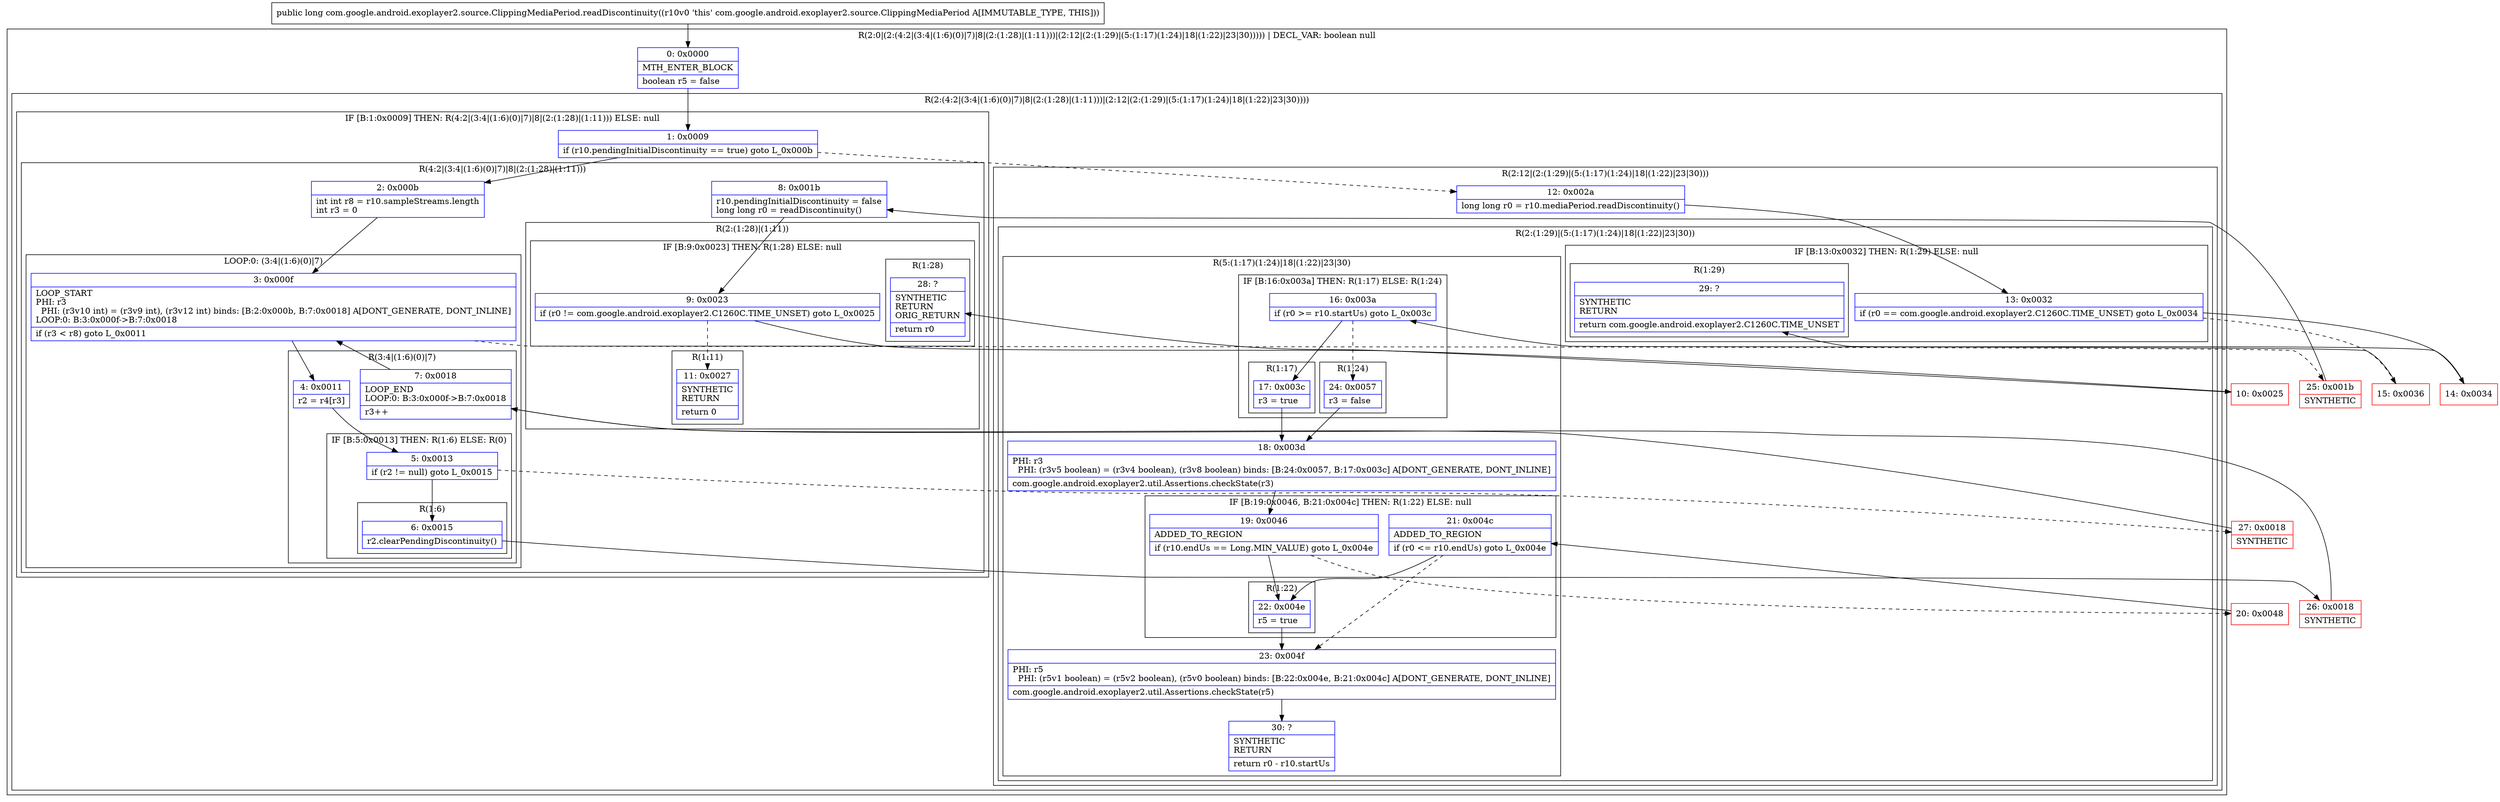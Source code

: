 digraph "CFG forcom.google.android.exoplayer2.source.ClippingMediaPeriod.readDiscontinuity()J" {
subgraph cluster_Region_2066319630 {
label = "R(2:0|(2:(4:2|(3:4|(1:6)(0)|7)|8|(2:(1:28)|(1:11)))|(2:12|(2:(1:29)|(5:(1:17)(1:24)|18|(1:22)|23|30))))) | DECL_VAR: boolean null\l";
node [shape=record,color=blue];
Node_0 [shape=record,label="{0\:\ 0x0000|MTH_ENTER_BLOCK\l|boolean r5 = false\l}"];
subgraph cluster_Region_2036963056 {
label = "R(2:(4:2|(3:4|(1:6)(0)|7)|8|(2:(1:28)|(1:11)))|(2:12|(2:(1:29)|(5:(1:17)(1:24)|18|(1:22)|23|30))))";
node [shape=record,color=blue];
subgraph cluster_IfRegion_1164956764 {
label = "IF [B:1:0x0009] THEN: R(4:2|(3:4|(1:6)(0)|7)|8|(2:(1:28)|(1:11))) ELSE: null";
node [shape=record,color=blue];
Node_1 [shape=record,label="{1\:\ 0x0009|if (r10.pendingInitialDiscontinuity == true) goto L_0x000b\l}"];
subgraph cluster_Region_1463225780 {
label = "R(4:2|(3:4|(1:6)(0)|7)|8|(2:(1:28)|(1:11)))";
node [shape=record,color=blue];
Node_2 [shape=record,label="{2\:\ 0x000b|int int r8 = r10.sampleStreams.length\lint r3 = 0\l}"];
subgraph cluster_LoopRegion_429374546 {
label = "LOOP:0: (3:4|(1:6)(0)|7)";
node [shape=record,color=blue];
Node_3 [shape=record,label="{3\:\ 0x000f|LOOP_START\lPHI: r3 \l  PHI: (r3v10 int) = (r3v9 int), (r3v12 int) binds: [B:2:0x000b, B:7:0x0018] A[DONT_GENERATE, DONT_INLINE]\lLOOP:0: B:3:0x000f\-\>B:7:0x0018\l|if (r3 \< r8) goto L_0x0011\l}"];
subgraph cluster_Region_667654581 {
label = "R(3:4|(1:6)(0)|7)";
node [shape=record,color=blue];
Node_4 [shape=record,label="{4\:\ 0x0011|r2 = r4[r3]\l}"];
subgraph cluster_IfRegion_1528392569 {
label = "IF [B:5:0x0013] THEN: R(1:6) ELSE: R(0)";
node [shape=record,color=blue];
Node_5 [shape=record,label="{5\:\ 0x0013|if (r2 != null) goto L_0x0015\l}"];
subgraph cluster_Region_1861396732 {
label = "R(1:6)";
node [shape=record,color=blue];
Node_6 [shape=record,label="{6\:\ 0x0015|r2.clearPendingDiscontinuity()\l}"];
}
subgraph cluster_Region_1426349130 {
label = "R(0)";
node [shape=record,color=blue];
}
}
Node_7 [shape=record,label="{7\:\ 0x0018|LOOP_END\lLOOP:0: B:3:0x000f\-\>B:7:0x0018\l|r3++\l}"];
}
}
Node_8 [shape=record,label="{8\:\ 0x001b|r10.pendingInitialDiscontinuity = false\llong long r0 = readDiscontinuity()\l}"];
subgraph cluster_Region_1909788564 {
label = "R(2:(1:28)|(1:11))";
node [shape=record,color=blue];
subgraph cluster_IfRegion_1439770896 {
label = "IF [B:9:0x0023] THEN: R(1:28) ELSE: null";
node [shape=record,color=blue];
Node_9 [shape=record,label="{9\:\ 0x0023|if (r0 != com.google.android.exoplayer2.C1260C.TIME_UNSET) goto L_0x0025\l}"];
subgraph cluster_Region_272290690 {
label = "R(1:28)";
node [shape=record,color=blue];
Node_28 [shape=record,label="{28\:\ ?|SYNTHETIC\lRETURN\lORIG_RETURN\l|return r0\l}"];
}
}
subgraph cluster_Region_1627910260 {
label = "R(1:11)";
node [shape=record,color=blue];
Node_11 [shape=record,label="{11\:\ 0x0027|SYNTHETIC\lRETURN\l|return 0\l}"];
}
}
}
}
subgraph cluster_Region_350332259 {
label = "R(2:12|(2:(1:29)|(5:(1:17)(1:24)|18|(1:22)|23|30)))";
node [shape=record,color=blue];
Node_12 [shape=record,label="{12\:\ 0x002a|long long r0 = r10.mediaPeriod.readDiscontinuity()\l}"];
subgraph cluster_Region_440992224 {
label = "R(2:(1:29)|(5:(1:17)(1:24)|18|(1:22)|23|30))";
node [shape=record,color=blue];
subgraph cluster_IfRegion_590823176 {
label = "IF [B:13:0x0032] THEN: R(1:29) ELSE: null";
node [shape=record,color=blue];
Node_13 [shape=record,label="{13\:\ 0x0032|if (r0 == com.google.android.exoplayer2.C1260C.TIME_UNSET) goto L_0x0034\l}"];
subgraph cluster_Region_1842936047 {
label = "R(1:29)";
node [shape=record,color=blue];
Node_29 [shape=record,label="{29\:\ ?|SYNTHETIC\lRETURN\l|return com.google.android.exoplayer2.C1260C.TIME_UNSET\l}"];
}
}
subgraph cluster_Region_471866201 {
label = "R(5:(1:17)(1:24)|18|(1:22)|23|30)";
node [shape=record,color=blue];
subgraph cluster_IfRegion_364446024 {
label = "IF [B:16:0x003a] THEN: R(1:17) ELSE: R(1:24)";
node [shape=record,color=blue];
Node_16 [shape=record,label="{16\:\ 0x003a|if (r0 \>= r10.startUs) goto L_0x003c\l}"];
subgraph cluster_Region_182058726 {
label = "R(1:17)";
node [shape=record,color=blue];
Node_17 [shape=record,label="{17\:\ 0x003c|r3 = true\l}"];
}
subgraph cluster_Region_269241488 {
label = "R(1:24)";
node [shape=record,color=blue];
Node_24 [shape=record,label="{24\:\ 0x0057|r3 = false\l}"];
}
}
Node_18 [shape=record,label="{18\:\ 0x003d|PHI: r3 \l  PHI: (r3v5 boolean) = (r3v4 boolean), (r3v8 boolean) binds: [B:24:0x0057, B:17:0x003c] A[DONT_GENERATE, DONT_INLINE]\l|com.google.android.exoplayer2.util.Assertions.checkState(r3)\l}"];
subgraph cluster_IfRegion_165624437 {
label = "IF [B:19:0x0046, B:21:0x004c] THEN: R(1:22) ELSE: null";
node [shape=record,color=blue];
Node_19 [shape=record,label="{19\:\ 0x0046|ADDED_TO_REGION\l|if (r10.endUs == Long.MIN_VALUE) goto L_0x004e\l}"];
Node_21 [shape=record,label="{21\:\ 0x004c|ADDED_TO_REGION\l|if (r0 \<= r10.endUs) goto L_0x004e\l}"];
subgraph cluster_Region_1596797620 {
label = "R(1:22)";
node [shape=record,color=blue];
Node_22 [shape=record,label="{22\:\ 0x004e|r5 = true\l}"];
}
}
Node_23 [shape=record,label="{23\:\ 0x004f|PHI: r5 \l  PHI: (r5v1 boolean) = (r5v2 boolean), (r5v0 boolean) binds: [B:22:0x004e, B:21:0x004c] A[DONT_GENERATE, DONT_INLINE]\l|com.google.android.exoplayer2.util.Assertions.checkState(r5)\l}"];
Node_30 [shape=record,label="{30\:\ ?|SYNTHETIC\lRETURN\l|return r0 \- r10.startUs\l}"];
}
}
}
}
}
Node_10 [shape=record,color=red,label="{10\:\ 0x0025}"];
Node_14 [shape=record,color=red,label="{14\:\ 0x0034}"];
Node_15 [shape=record,color=red,label="{15\:\ 0x0036}"];
Node_20 [shape=record,color=red,label="{20\:\ 0x0048}"];
Node_25 [shape=record,color=red,label="{25\:\ 0x001b|SYNTHETIC\l}"];
Node_26 [shape=record,color=red,label="{26\:\ 0x0018|SYNTHETIC\l}"];
Node_27 [shape=record,color=red,label="{27\:\ 0x0018|SYNTHETIC\l}"];
MethodNode[shape=record,label="{public long com.google.android.exoplayer2.source.ClippingMediaPeriod.readDiscontinuity((r10v0 'this' com.google.android.exoplayer2.source.ClippingMediaPeriod A[IMMUTABLE_TYPE, THIS])) }"];
MethodNode -> Node_0;
Node_0 -> Node_1;
Node_1 -> Node_2;
Node_1 -> Node_12[style=dashed];
Node_2 -> Node_3;
Node_3 -> Node_4;
Node_3 -> Node_25[style=dashed];
Node_4 -> Node_5;
Node_5 -> Node_6;
Node_5 -> Node_27[style=dashed];
Node_6 -> Node_26;
Node_7 -> Node_3;
Node_8 -> Node_9;
Node_9 -> Node_10;
Node_9 -> Node_11[style=dashed];
Node_12 -> Node_13;
Node_13 -> Node_14;
Node_13 -> Node_15[style=dashed];
Node_16 -> Node_17;
Node_16 -> Node_24[style=dashed];
Node_17 -> Node_18;
Node_24 -> Node_18;
Node_18 -> Node_19;
Node_19 -> Node_20[style=dashed];
Node_19 -> Node_22;
Node_21 -> Node_22;
Node_21 -> Node_23[style=dashed];
Node_22 -> Node_23;
Node_23 -> Node_30;
Node_10 -> Node_28;
Node_14 -> Node_29;
Node_15 -> Node_16;
Node_20 -> Node_21;
Node_25 -> Node_8;
Node_26 -> Node_7;
Node_27 -> Node_7;
}

